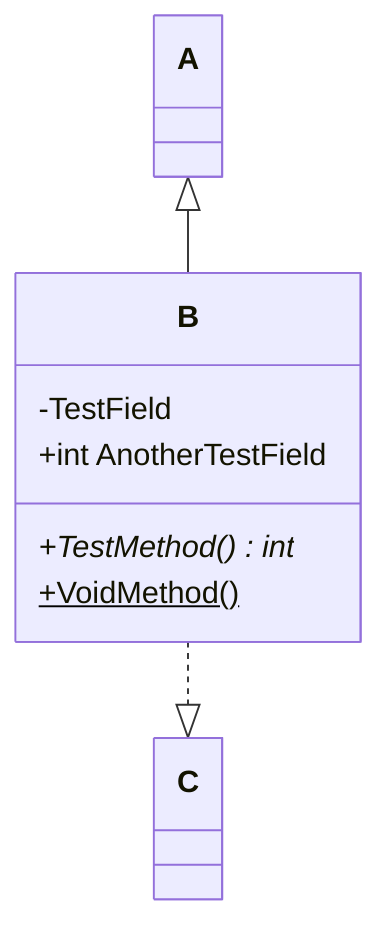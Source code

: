 classDiagram
    A <|-- B
    B ..|> C

    class A

    class B {
      -TestField
      +int AnotherTestField
      +TestMethod() int*
      +VoidMethod()$
    }